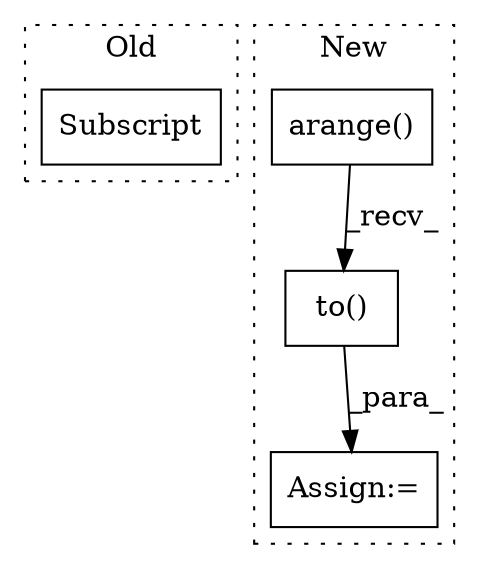 digraph G {
subgraph cluster0 {
1 [label="Subscript" a="63" s="1558,0" l="25,0" shape="box"];
label = "Old";
style="dotted";
}
subgraph cluster1 {
2 [label="arange()" a="75" s="1480,1523" l="13,20" shape="box"];
3 [label="Assign:=" a="68" s="1477" l="3" shape="box"];
4 [label="to()" a="75" s="1480,1560" l="67,1" shape="box"];
label = "New";
style="dotted";
}
2 -> 4 [label="_recv_"];
4 -> 3 [label="_para_"];
}
